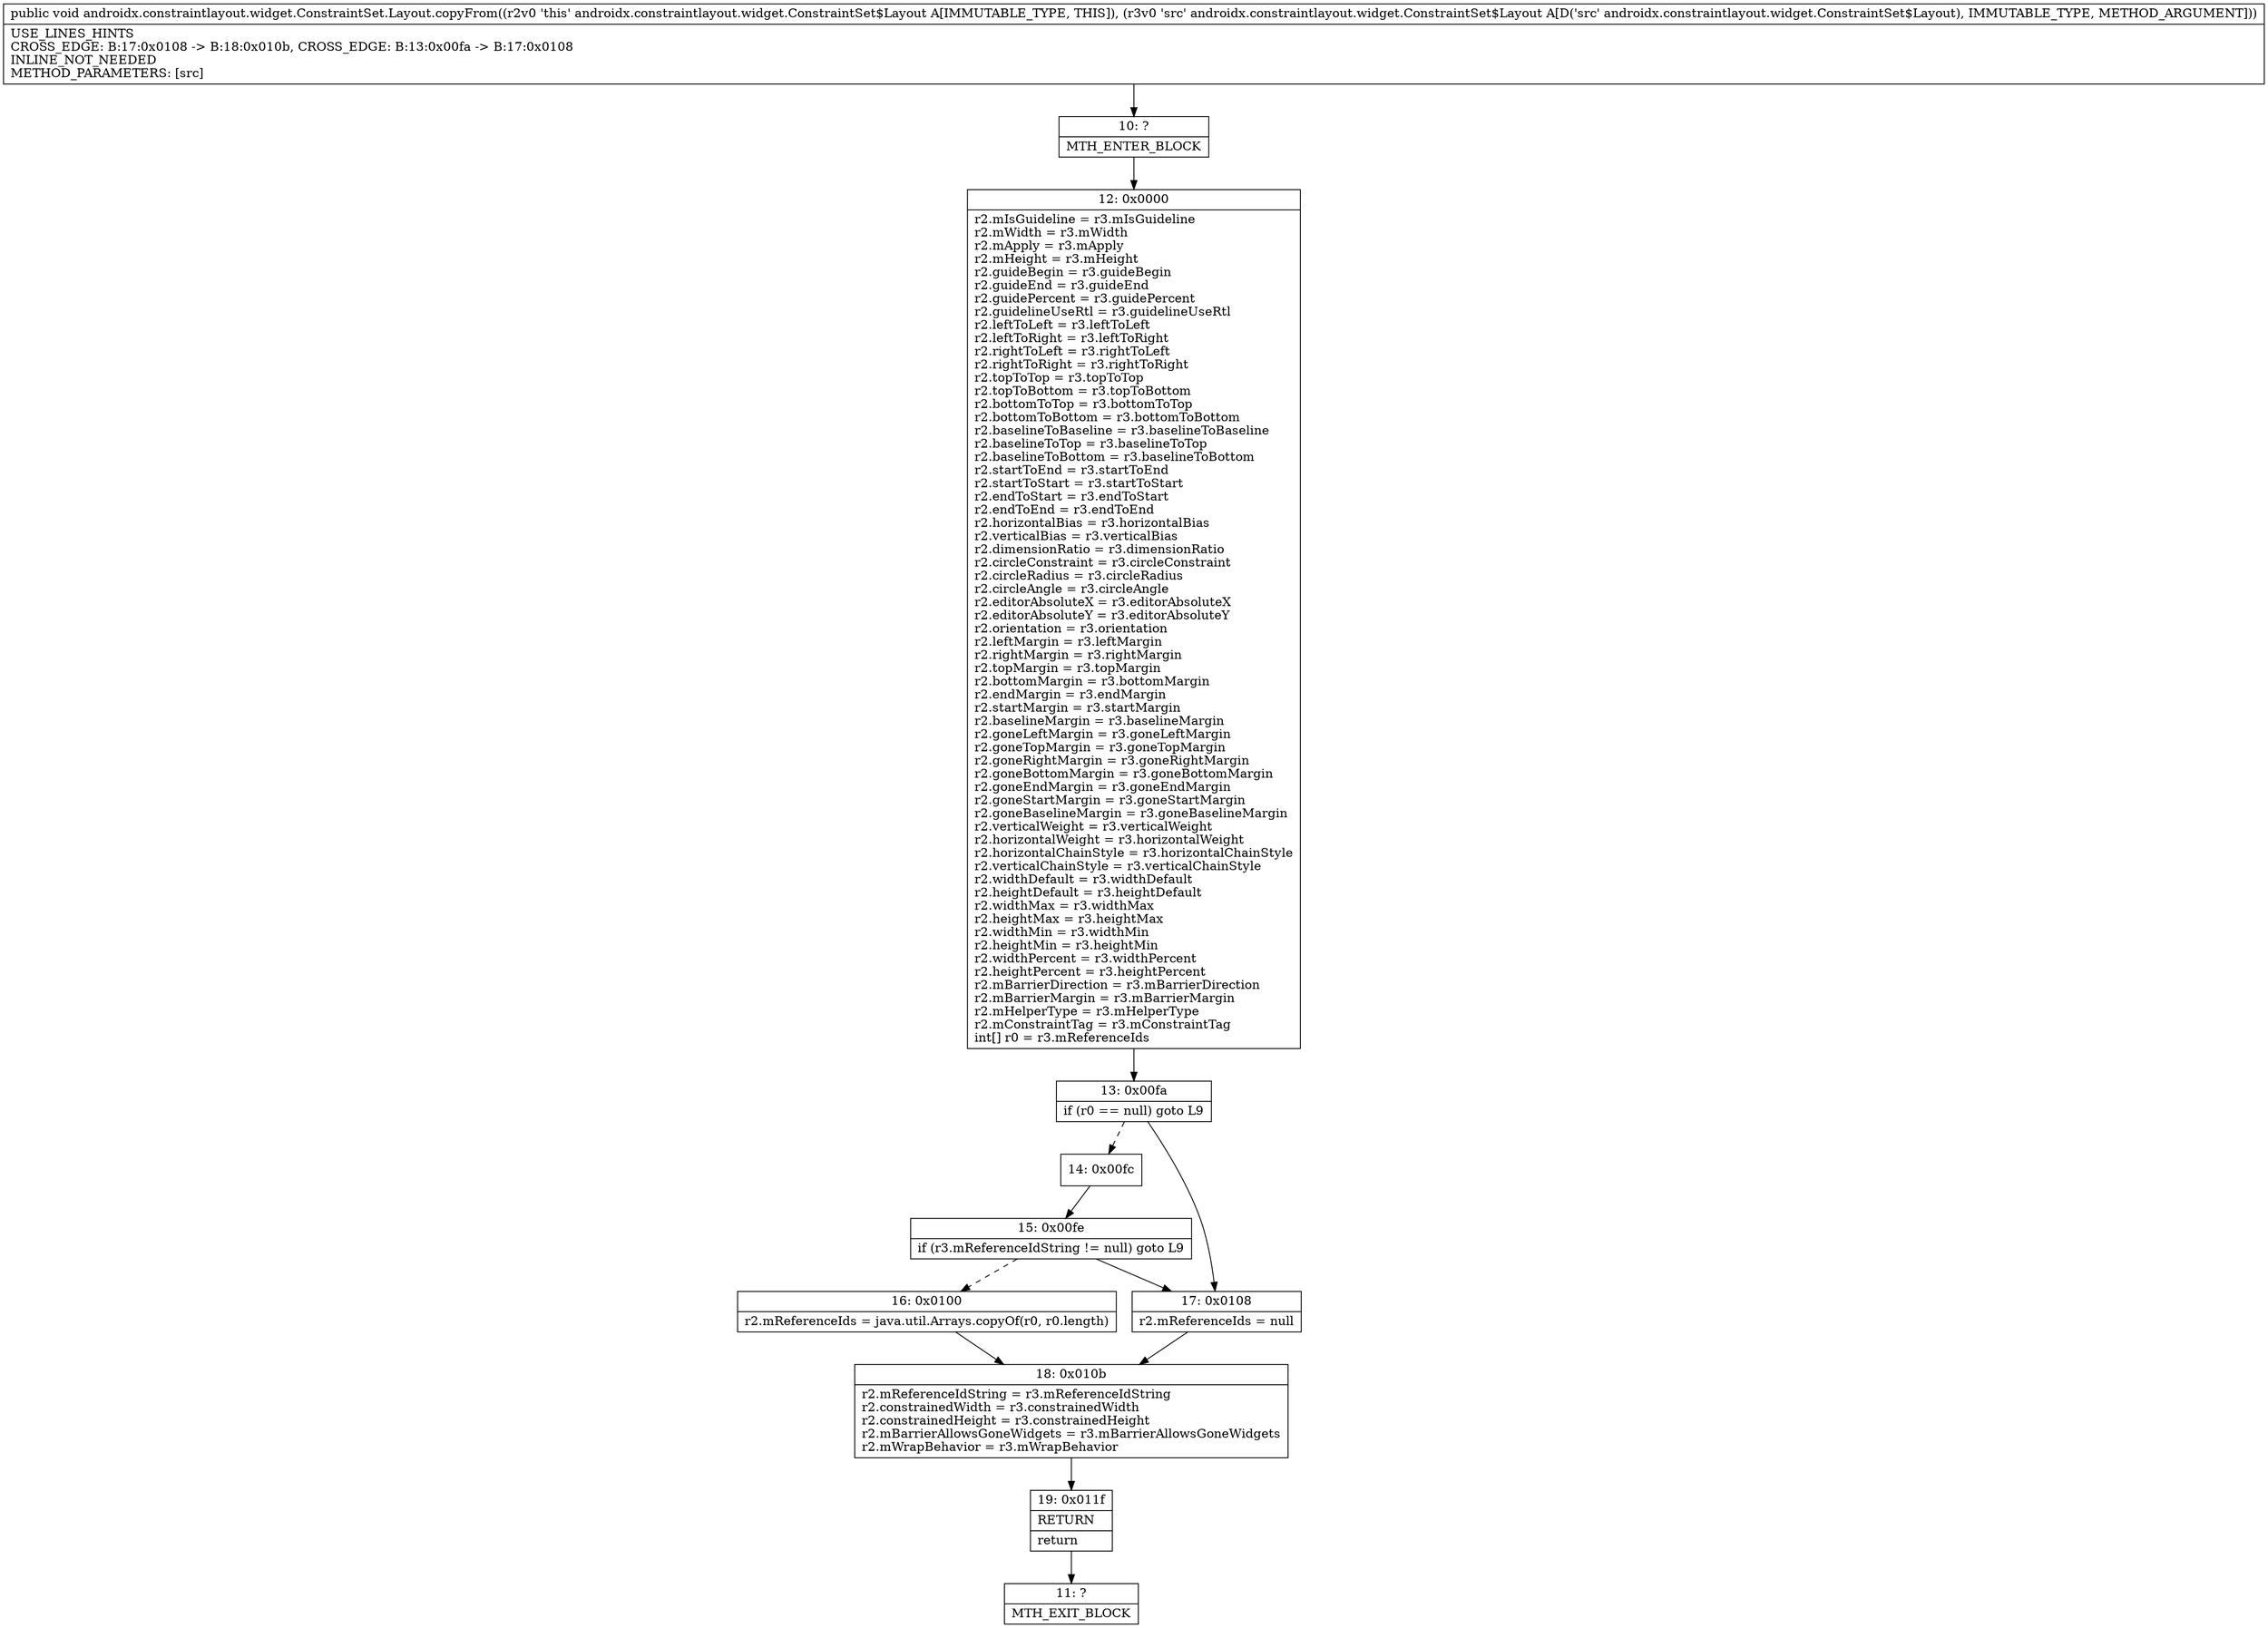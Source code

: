 digraph "CFG forandroidx.constraintlayout.widget.ConstraintSet.Layout.copyFrom(Landroidx\/constraintlayout\/widget\/ConstraintSet$Layout;)V" {
Node_10 [shape=record,label="{10\:\ ?|MTH_ENTER_BLOCK\l}"];
Node_12 [shape=record,label="{12\:\ 0x0000|r2.mIsGuideline = r3.mIsGuideline\lr2.mWidth = r3.mWidth\lr2.mApply = r3.mApply\lr2.mHeight = r3.mHeight\lr2.guideBegin = r3.guideBegin\lr2.guideEnd = r3.guideEnd\lr2.guidePercent = r3.guidePercent\lr2.guidelineUseRtl = r3.guidelineUseRtl\lr2.leftToLeft = r3.leftToLeft\lr2.leftToRight = r3.leftToRight\lr2.rightToLeft = r3.rightToLeft\lr2.rightToRight = r3.rightToRight\lr2.topToTop = r3.topToTop\lr2.topToBottom = r3.topToBottom\lr2.bottomToTop = r3.bottomToTop\lr2.bottomToBottom = r3.bottomToBottom\lr2.baselineToBaseline = r3.baselineToBaseline\lr2.baselineToTop = r3.baselineToTop\lr2.baselineToBottom = r3.baselineToBottom\lr2.startToEnd = r3.startToEnd\lr2.startToStart = r3.startToStart\lr2.endToStart = r3.endToStart\lr2.endToEnd = r3.endToEnd\lr2.horizontalBias = r3.horizontalBias\lr2.verticalBias = r3.verticalBias\lr2.dimensionRatio = r3.dimensionRatio\lr2.circleConstraint = r3.circleConstraint\lr2.circleRadius = r3.circleRadius\lr2.circleAngle = r3.circleAngle\lr2.editorAbsoluteX = r3.editorAbsoluteX\lr2.editorAbsoluteY = r3.editorAbsoluteY\lr2.orientation = r3.orientation\lr2.leftMargin = r3.leftMargin\lr2.rightMargin = r3.rightMargin\lr2.topMargin = r3.topMargin\lr2.bottomMargin = r3.bottomMargin\lr2.endMargin = r3.endMargin\lr2.startMargin = r3.startMargin\lr2.baselineMargin = r3.baselineMargin\lr2.goneLeftMargin = r3.goneLeftMargin\lr2.goneTopMargin = r3.goneTopMargin\lr2.goneRightMargin = r3.goneRightMargin\lr2.goneBottomMargin = r3.goneBottomMargin\lr2.goneEndMargin = r3.goneEndMargin\lr2.goneStartMargin = r3.goneStartMargin\lr2.goneBaselineMargin = r3.goneBaselineMargin\lr2.verticalWeight = r3.verticalWeight\lr2.horizontalWeight = r3.horizontalWeight\lr2.horizontalChainStyle = r3.horizontalChainStyle\lr2.verticalChainStyle = r3.verticalChainStyle\lr2.widthDefault = r3.widthDefault\lr2.heightDefault = r3.heightDefault\lr2.widthMax = r3.widthMax\lr2.heightMax = r3.heightMax\lr2.widthMin = r3.widthMin\lr2.heightMin = r3.heightMin\lr2.widthPercent = r3.widthPercent\lr2.heightPercent = r3.heightPercent\lr2.mBarrierDirection = r3.mBarrierDirection\lr2.mBarrierMargin = r3.mBarrierMargin\lr2.mHelperType = r3.mHelperType\lr2.mConstraintTag = r3.mConstraintTag\lint[] r0 = r3.mReferenceIds\l}"];
Node_13 [shape=record,label="{13\:\ 0x00fa|if (r0 == null) goto L9\l}"];
Node_14 [shape=record,label="{14\:\ 0x00fc}"];
Node_15 [shape=record,label="{15\:\ 0x00fe|if (r3.mReferenceIdString != null) goto L9\l}"];
Node_16 [shape=record,label="{16\:\ 0x0100|r2.mReferenceIds = java.util.Arrays.copyOf(r0, r0.length)\l}"];
Node_18 [shape=record,label="{18\:\ 0x010b|r2.mReferenceIdString = r3.mReferenceIdString\lr2.constrainedWidth = r3.constrainedWidth\lr2.constrainedHeight = r3.constrainedHeight\lr2.mBarrierAllowsGoneWidgets = r3.mBarrierAllowsGoneWidgets\lr2.mWrapBehavior = r3.mWrapBehavior\l}"];
Node_19 [shape=record,label="{19\:\ 0x011f|RETURN\l|return\l}"];
Node_11 [shape=record,label="{11\:\ ?|MTH_EXIT_BLOCK\l}"];
Node_17 [shape=record,label="{17\:\ 0x0108|r2.mReferenceIds = null\l}"];
MethodNode[shape=record,label="{public void androidx.constraintlayout.widget.ConstraintSet.Layout.copyFrom((r2v0 'this' androidx.constraintlayout.widget.ConstraintSet$Layout A[IMMUTABLE_TYPE, THIS]), (r3v0 'src' androidx.constraintlayout.widget.ConstraintSet$Layout A[D('src' androidx.constraintlayout.widget.ConstraintSet$Layout), IMMUTABLE_TYPE, METHOD_ARGUMENT]))  | USE_LINES_HINTS\lCROSS_EDGE: B:17:0x0108 \-\> B:18:0x010b, CROSS_EDGE: B:13:0x00fa \-\> B:17:0x0108\lINLINE_NOT_NEEDED\lMETHOD_PARAMETERS: [src]\l}"];
MethodNode -> Node_10;Node_10 -> Node_12;
Node_12 -> Node_13;
Node_13 -> Node_14[style=dashed];
Node_13 -> Node_17;
Node_14 -> Node_15;
Node_15 -> Node_16[style=dashed];
Node_15 -> Node_17;
Node_16 -> Node_18;
Node_18 -> Node_19;
Node_19 -> Node_11;
Node_17 -> Node_18;
}

